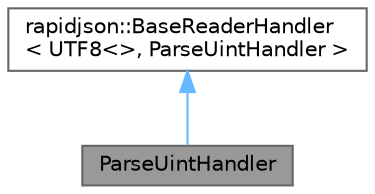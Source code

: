 digraph "ParseUintHandler"
{
 // LATEX_PDF_SIZE
  bgcolor="transparent";
  edge [fontname=Helvetica,fontsize=10,labelfontname=Helvetica,labelfontsize=10];
  node [fontname=Helvetica,fontsize=10,shape=box,height=0.2,width=0.4];
  Node1 [id="Node000001",label="ParseUintHandler",height=0.2,width=0.4,color="gray40", fillcolor="grey60", style="filled", fontcolor="black",tooltip=" "];
  Node2 -> Node1 [id="edge1_Node000001_Node000002",dir="back",color="steelblue1",style="solid",tooltip=" "];
  Node2 [id="Node000002",label="rapidjson::BaseReaderHandler\l\< UTF8\<\>, ParseUintHandler \>",height=0.2,width=0.4,color="gray40", fillcolor="white", style="filled",URL="$structrapidjson_1_1_base_reader_handler.html",tooltip=" "];
}
